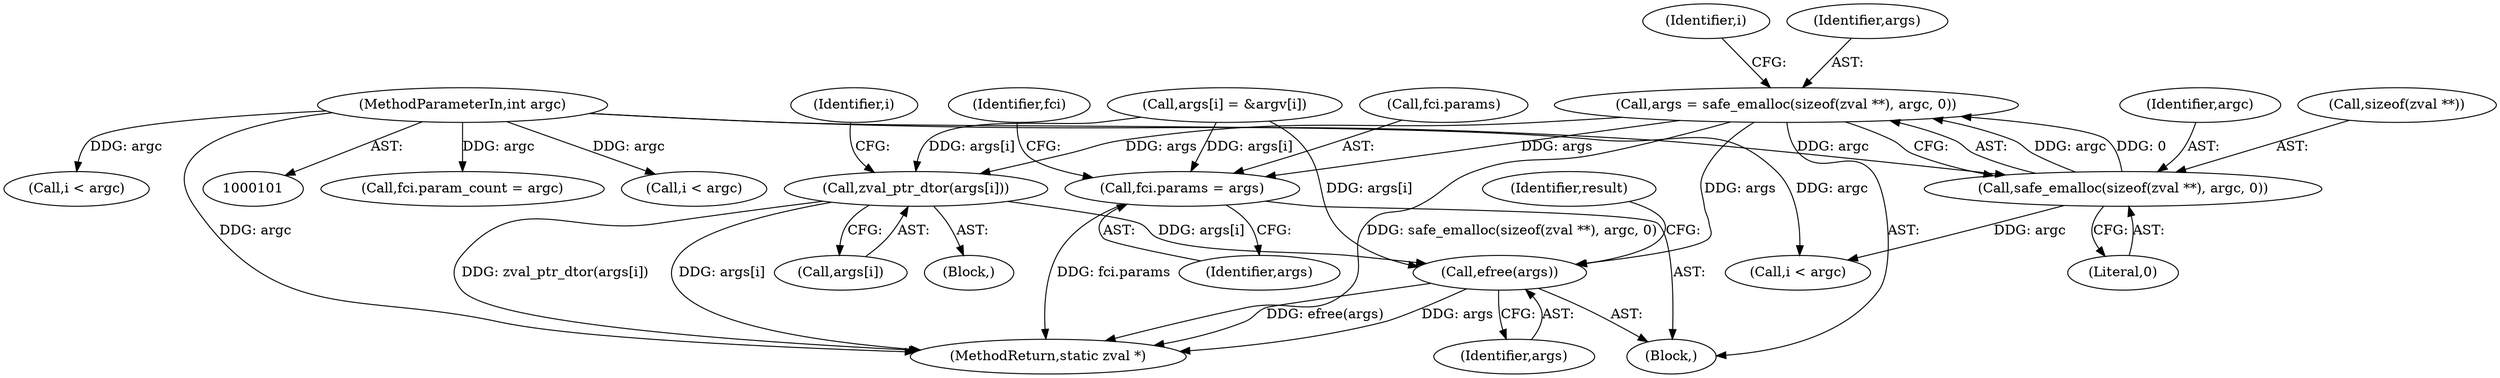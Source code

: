 digraph "0_php_dccda88f27a084bcbbb30198ace12b4e7ae961cc_10@API" {
"1000123" [label="(Call,args = safe_emalloc(sizeof(zval **), argc, 0))"];
"1000125" [label="(Call,safe_emalloc(sizeof(zval **), argc, 0))"];
"1000105" [label="(MethodParameterIn,int argc)"];
"1000188" [label="(Call,fci.params = args)"];
"1000256" [label="(Call,zval_ptr_dtor(args[i]))"];
"1000260" [label="(Call,efree(args))"];
"1000140" [label="(Call,args[i] = &argv[i])"];
"1000125" [label="(Call,safe_emalloc(sizeof(zval **), argc, 0))"];
"1000129" [label="(Literal,0)"];
"1000128" [label="(Identifier,argc)"];
"1000255" [label="(Block,)"];
"1000192" [label="(Identifier,args)"];
"1000260" [label="(Call,efree(args))"];
"1000189" [label="(Call,fci.params)"];
"1000188" [label="(Call,fci.params = args)"];
"1000183" [label="(Call,fci.param_count = argc)"];
"1000296" [label="(MethodReturn,static zval *)"];
"1000283" [label="(Call,i < argc)"];
"1000256" [label="(Call,zval_ptr_dtor(args[i]))"];
"1000132" [label="(Identifier,i)"];
"1000124" [label="(Identifier,args)"];
"1000118" [label="(Block,)"];
"1000257" [label="(Call,args[i])"];
"1000250" [label="(Call,i < argc)"];
"1000254" [label="(Identifier,i)"];
"1000195" [label="(Identifier,fci)"];
"1000264" [label="(Identifier,result)"];
"1000123" [label="(Call,args = safe_emalloc(sizeof(zval **), argc, 0))"];
"1000134" [label="(Call,i < argc)"];
"1000105" [label="(MethodParameterIn,int argc)"];
"1000261" [label="(Identifier,args)"];
"1000126" [label="(Call,sizeof(zval **))"];
"1000123" -> "1000118"  [label="AST: "];
"1000123" -> "1000125"  [label="CFG: "];
"1000124" -> "1000123"  [label="AST: "];
"1000125" -> "1000123"  [label="AST: "];
"1000132" -> "1000123"  [label="CFG: "];
"1000123" -> "1000296"  [label="DDG: safe_emalloc(sizeof(zval **), argc, 0)"];
"1000125" -> "1000123"  [label="DDG: argc"];
"1000125" -> "1000123"  [label="DDG: 0"];
"1000123" -> "1000188"  [label="DDG: args"];
"1000123" -> "1000256"  [label="DDG: args"];
"1000123" -> "1000260"  [label="DDG: args"];
"1000125" -> "1000129"  [label="CFG: "];
"1000126" -> "1000125"  [label="AST: "];
"1000128" -> "1000125"  [label="AST: "];
"1000129" -> "1000125"  [label="AST: "];
"1000105" -> "1000125"  [label="DDG: argc"];
"1000125" -> "1000134"  [label="DDG: argc"];
"1000105" -> "1000101"  [label="AST: "];
"1000105" -> "1000296"  [label="DDG: argc"];
"1000105" -> "1000134"  [label="DDG: argc"];
"1000105" -> "1000183"  [label="DDG: argc"];
"1000105" -> "1000250"  [label="DDG: argc"];
"1000105" -> "1000283"  [label="DDG: argc"];
"1000188" -> "1000118"  [label="AST: "];
"1000188" -> "1000192"  [label="CFG: "];
"1000189" -> "1000188"  [label="AST: "];
"1000192" -> "1000188"  [label="AST: "];
"1000195" -> "1000188"  [label="CFG: "];
"1000188" -> "1000296"  [label="DDG: fci.params"];
"1000140" -> "1000188"  [label="DDG: args[i]"];
"1000256" -> "1000255"  [label="AST: "];
"1000256" -> "1000257"  [label="CFG: "];
"1000257" -> "1000256"  [label="AST: "];
"1000254" -> "1000256"  [label="CFG: "];
"1000256" -> "1000296"  [label="DDG: zval_ptr_dtor(args[i])"];
"1000256" -> "1000296"  [label="DDG: args[i]"];
"1000140" -> "1000256"  [label="DDG: args[i]"];
"1000256" -> "1000260"  [label="DDG: args[i]"];
"1000260" -> "1000118"  [label="AST: "];
"1000260" -> "1000261"  [label="CFG: "];
"1000261" -> "1000260"  [label="AST: "];
"1000264" -> "1000260"  [label="CFG: "];
"1000260" -> "1000296"  [label="DDG: efree(args)"];
"1000260" -> "1000296"  [label="DDG: args"];
"1000140" -> "1000260"  [label="DDG: args[i]"];
}
